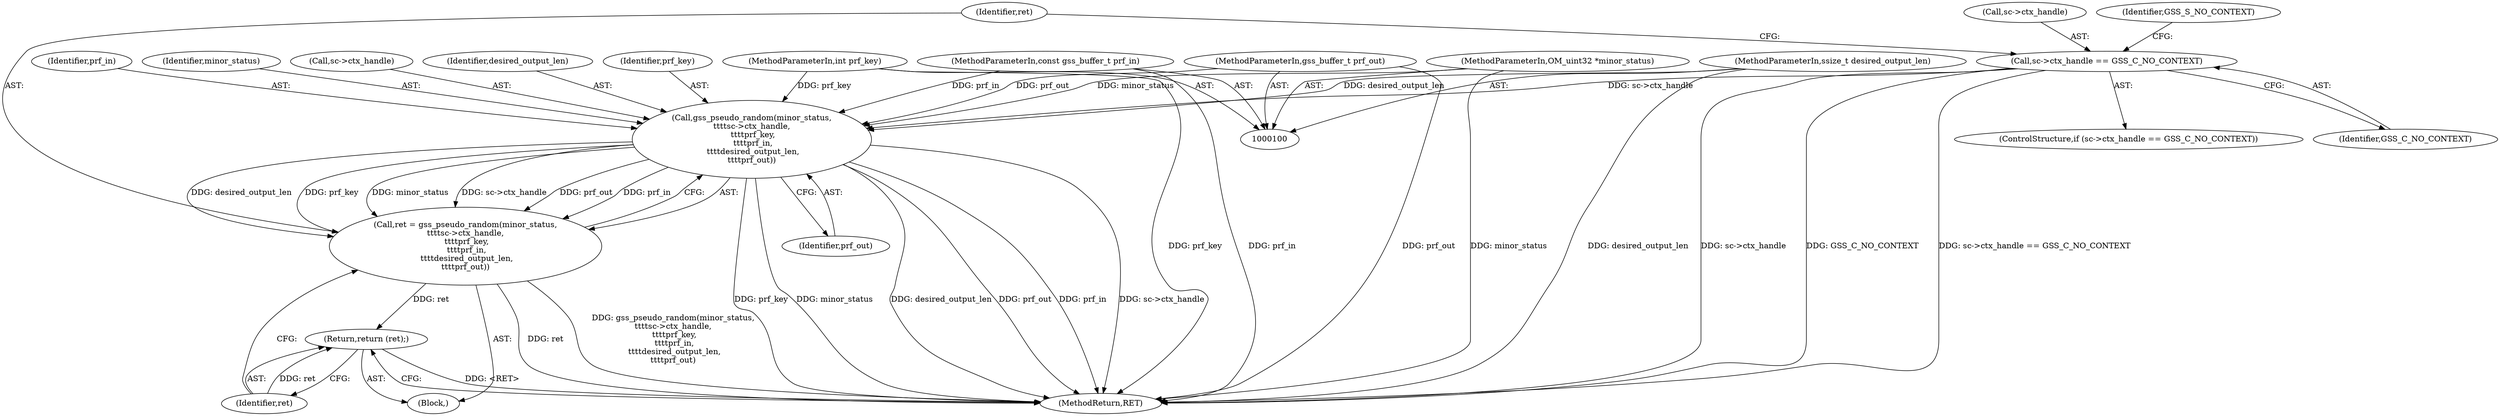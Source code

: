 digraph "0_krb5_b51b33f2bc5d1497ddf5bd107f791c101695000d_16@API" {
"1000125" [label="(Call,gss_pseudo_random(minor_status,\n\t\t\t\tsc->ctx_handle,\n \t\t\t\tprf_key,\n \t\t\t\tprf_in,\n \t\t\t\tdesired_output_len,\n\t\t\t\tprf_out))"];
"1000101" [label="(MethodParameterIn,OM_uint32 *minor_status)"];
"1000116" [label="(Call,sc->ctx_handle == GSS_C_NO_CONTEXT)"];
"1000103" [label="(MethodParameterIn,int prf_key)"];
"1000104" [label="(MethodParameterIn,const gss_buffer_t prf_in)"];
"1000105" [label="(MethodParameterIn,ssize_t desired_output_len)"];
"1000106" [label="(MethodParameterIn,gss_buffer_t prf_out)"];
"1000123" [label="(Call,ret = gss_pseudo_random(minor_status,\n\t\t\t\tsc->ctx_handle,\n \t\t\t\tprf_key,\n \t\t\t\tprf_in,\n \t\t\t\tdesired_output_len,\n\t\t\t\tprf_out))"];
"1000134" [label="(Return,return (ret);)"];
"1000105" [label="(MethodParameterIn,ssize_t desired_output_len)"];
"1000123" [label="(Call,ret = gss_pseudo_random(minor_status,\n\t\t\t\tsc->ctx_handle,\n \t\t\t\tprf_key,\n \t\t\t\tprf_in,\n \t\t\t\tdesired_output_len,\n\t\t\t\tprf_out))"];
"1000130" [label="(Identifier,prf_key)"];
"1000131" [label="(Identifier,prf_in)"];
"1000115" [label="(ControlStructure,if (sc->ctx_handle == GSS_C_NO_CONTEXT))"];
"1000122" [label="(Identifier,GSS_S_NO_CONTEXT)"];
"1000124" [label="(Identifier,ret)"];
"1000136" [label="(MethodReturn,RET)"];
"1000126" [label="(Identifier,minor_status)"];
"1000116" [label="(Call,sc->ctx_handle == GSS_C_NO_CONTEXT)"];
"1000134" [label="(Return,return (ret);)"];
"1000127" [label="(Call,sc->ctx_handle)"];
"1000125" [label="(Call,gss_pseudo_random(minor_status,\n\t\t\t\tsc->ctx_handle,\n \t\t\t\tprf_key,\n \t\t\t\tprf_in,\n \t\t\t\tdesired_output_len,\n\t\t\t\tprf_out))"];
"1000132" [label="(Identifier,desired_output_len)"];
"1000117" [label="(Call,sc->ctx_handle)"];
"1000135" [label="(Identifier,ret)"];
"1000106" [label="(MethodParameterIn,gss_buffer_t prf_out)"];
"1000101" [label="(MethodParameterIn,OM_uint32 *minor_status)"];
"1000120" [label="(Identifier,GSS_C_NO_CONTEXT)"];
"1000107" [label="(Block,)"];
"1000133" [label="(Identifier,prf_out)"];
"1000104" [label="(MethodParameterIn,const gss_buffer_t prf_in)"];
"1000103" [label="(MethodParameterIn,int prf_key)"];
"1000125" -> "1000123"  [label="AST: "];
"1000125" -> "1000133"  [label="CFG: "];
"1000126" -> "1000125"  [label="AST: "];
"1000127" -> "1000125"  [label="AST: "];
"1000130" -> "1000125"  [label="AST: "];
"1000131" -> "1000125"  [label="AST: "];
"1000132" -> "1000125"  [label="AST: "];
"1000133" -> "1000125"  [label="AST: "];
"1000123" -> "1000125"  [label="CFG: "];
"1000125" -> "1000136"  [label="DDG: sc->ctx_handle"];
"1000125" -> "1000136"  [label="DDG: prf_key"];
"1000125" -> "1000136"  [label="DDG: minor_status"];
"1000125" -> "1000136"  [label="DDG: desired_output_len"];
"1000125" -> "1000136"  [label="DDG: prf_out"];
"1000125" -> "1000136"  [label="DDG: prf_in"];
"1000125" -> "1000123"  [label="DDG: desired_output_len"];
"1000125" -> "1000123"  [label="DDG: prf_key"];
"1000125" -> "1000123"  [label="DDG: minor_status"];
"1000125" -> "1000123"  [label="DDG: sc->ctx_handle"];
"1000125" -> "1000123"  [label="DDG: prf_out"];
"1000125" -> "1000123"  [label="DDG: prf_in"];
"1000101" -> "1000125"  [label="DDG: minor_status"];
"1000116" -> "1000125"  [label="DDG: sc->ctx_handle"];
"1000103" -> "1000125"  [label="DDG: prf_key"];
"1000104" -> "1000125"  [label="DDG: prf_in"];
"1000105" -> "1000125"  [label="DDG: desired_output_len"];
"1000106" -> "1000125"  [label="DDG: prf_out"];
"1000101" -> "1000100"  [label="AST: "];
"1000101" -> "1000136"  [label="DDG: minor_status"];
"1000116" -> "1000115"  [label="AST: "];
"1000116" -> "1000120"  [label="CFG: "];
"1000117" -> "1000116"  [label="AST: "];
"1000120" -> "1000116"  [label="AST: "];
"1000122" -> "1000116"  [label="CFG: "];
"1000124" -> "1000116"  [label="CFG: "];
"1000116" -> "1000136"  [label="DDG: sc->ctx_handle"];
"1000116" -> "1000136"  [label="DDG: GSS_C_NO_CONTEXT"];
"1000116" -> "1000136"  [label="DDG: sc->ctx_handle == GSS_C_NO_CONTEXT"];
"1000103" -> "1000100"  [label="AST: "];
"1000103" -> "1000136"  [label="DDG: prf_key"];
"1000104" -> "1000100"  [label="AST: "];
"1000104" -> "1000136"  [label="DDG: prf_in"];
"1000105" -> "1000100"  [label="AST: "];
"1000105" -> "1000136"  [label="DDG: desired_output_len"];
"1000106" -> "1000100"  [label="AST: "];
"1000106" -> "1000136"  [label="DDG: prf_out"];
"1000123" -> "1000107"  [label="AST: "];
"1000124" -> "1000123"  [label="AST: "];
"1000135" -> "1000123"  [label="CFG: "];
"1000123" -> "1000136"  [label="DDG: gss_pseudo_random(minor_status,\n\t\t\t\tsc->ctx_handle,\n \t\t\t\tprf_key,\n \t\t\t\tprf_in,\n \t\t\t\tdesired_output_len,\n\t\t\t\tprf_out)"];
"1000123" -> "1000136"  [label="DDG: ret"];
"1000123" -> "1000134"  [label="DDG: ret"];
"1000134" -> "1000107"  [label="AST: "];
"1000134" -> "1000135"  [label="CFG: "];
"1000135" -> "1000134"  [label="AST: "];
"1000136" -> "1000134"  [label="CFG: "];
"1000134" -> "1000136"  [label="DDG: <RET>"];
"1000135" -> "1000134"  [label="DDG: ret"];
}
